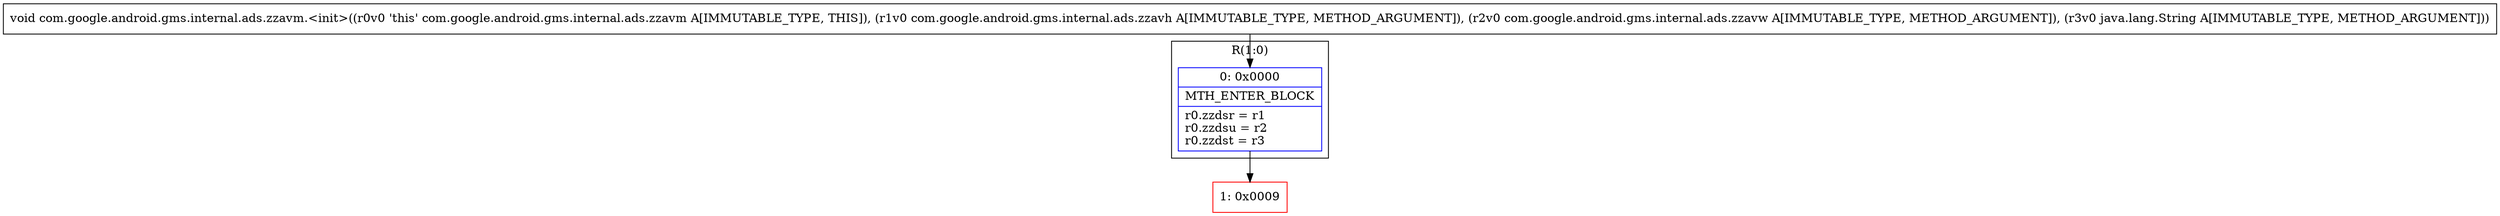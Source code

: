 digraph "CFG forcom.google.android.gms.internal.ads.zzavm.\<init\>(Lcom\/google\/android\/gms\/internal\/ads\/zzavh;Lcom\/google\/android\/gms\/internal\/ads\/zzavw;Ljava\/lang\/String;)V" {
subgraph cluster_Region_1382427360 {
label = "R(1:0)";
node [shape=record,color=blue];
Node_0 [shape=record,label="{0\:\ 0x0000|MTH_ENTER_BLOCK\l|r0.zzdsr = r1\lr0.zzdsu = r2\lr0.zzdst = r3\l}"];
}
Node_1 [shape=record,color=red,label="{1\:\ 0x0009}"];
MethodNode[shape=record,label="{void com.google.android.gms.internal.ads.zzavm.\<init\>((r0v0 'this' com.google.android.gms.internal.ads.zzavm A[IMMUTABLE_TYPE, THIS]), (r1v0 com.google.android.gms.internal.ads.zzavh A[IMMUTABLE_TYPE, METHOD_ARGUMENT]), (r2v0 com.google.android.gms.internal.ads.zzavw A[IMMUTABLE_TYPE, METHOD_ARGUMENT]), (r3v0 java.lang.String A[IMMUTABLE_TYPE, METHOD_ARGUMENT])) }"];
MethodNode -> Node_0;
Node_0 -> Node_1;
}

